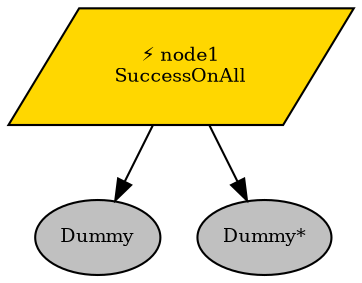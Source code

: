 digraph pastafarianism {
ordering=out;
graph [fontname="times-roman"];
node [fontname="times-roman"];
edge [fontname="times-roman"];
node1 [fillcolor=gold, fontcolor=black, fontsize=9, label="⚡ node1\nSuccessOnAll", shape=parallelogram, style=filled];
Dummy [fillcolor=gray, fontcolor=black, fontsize=9, label=Dummy, shape=ellipse, style=filled];
node1 -> Dummy;
"Dummy*" [fillcolor=gray, fontcolor=black, fontsize=9, label="Dummy*", shape=ellipse, style=filled];
node1 -> "Dummy*";
}
